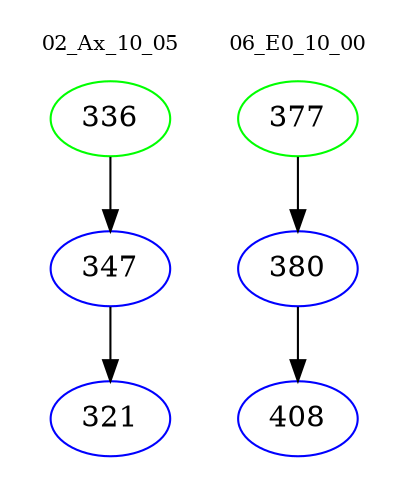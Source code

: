 digraph{
subgraph cluster_0 {
color = white
label = "02_Ax_10_05";
fontsize=10;
T0_336 [label="336", color="green"]
T0_336 -> T0_347 [color="black"]
T0_347 [label="347", color="blue"]
T0_347 -> T0_321 [color="black"]
T0_321 [label="321", color="blue"]
}
subgraph cluster_1 {
color = white
label = "06_E0_10_00";
fontsize=10;
T1_377 [label="377", color="green"]
T1_377 -> T1_380 [color="black"]
T1_380 [label="380", color="blue"]
T1_380 -> T1_408 [color="black"]
T1_408 [label="408", color="blue"]
}
}
